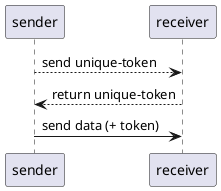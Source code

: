 @startuml
sender --> receiver : send unique-token
receiver --> sender : return unique-token
sender -> receiver : send data (+ token)
@enduml
